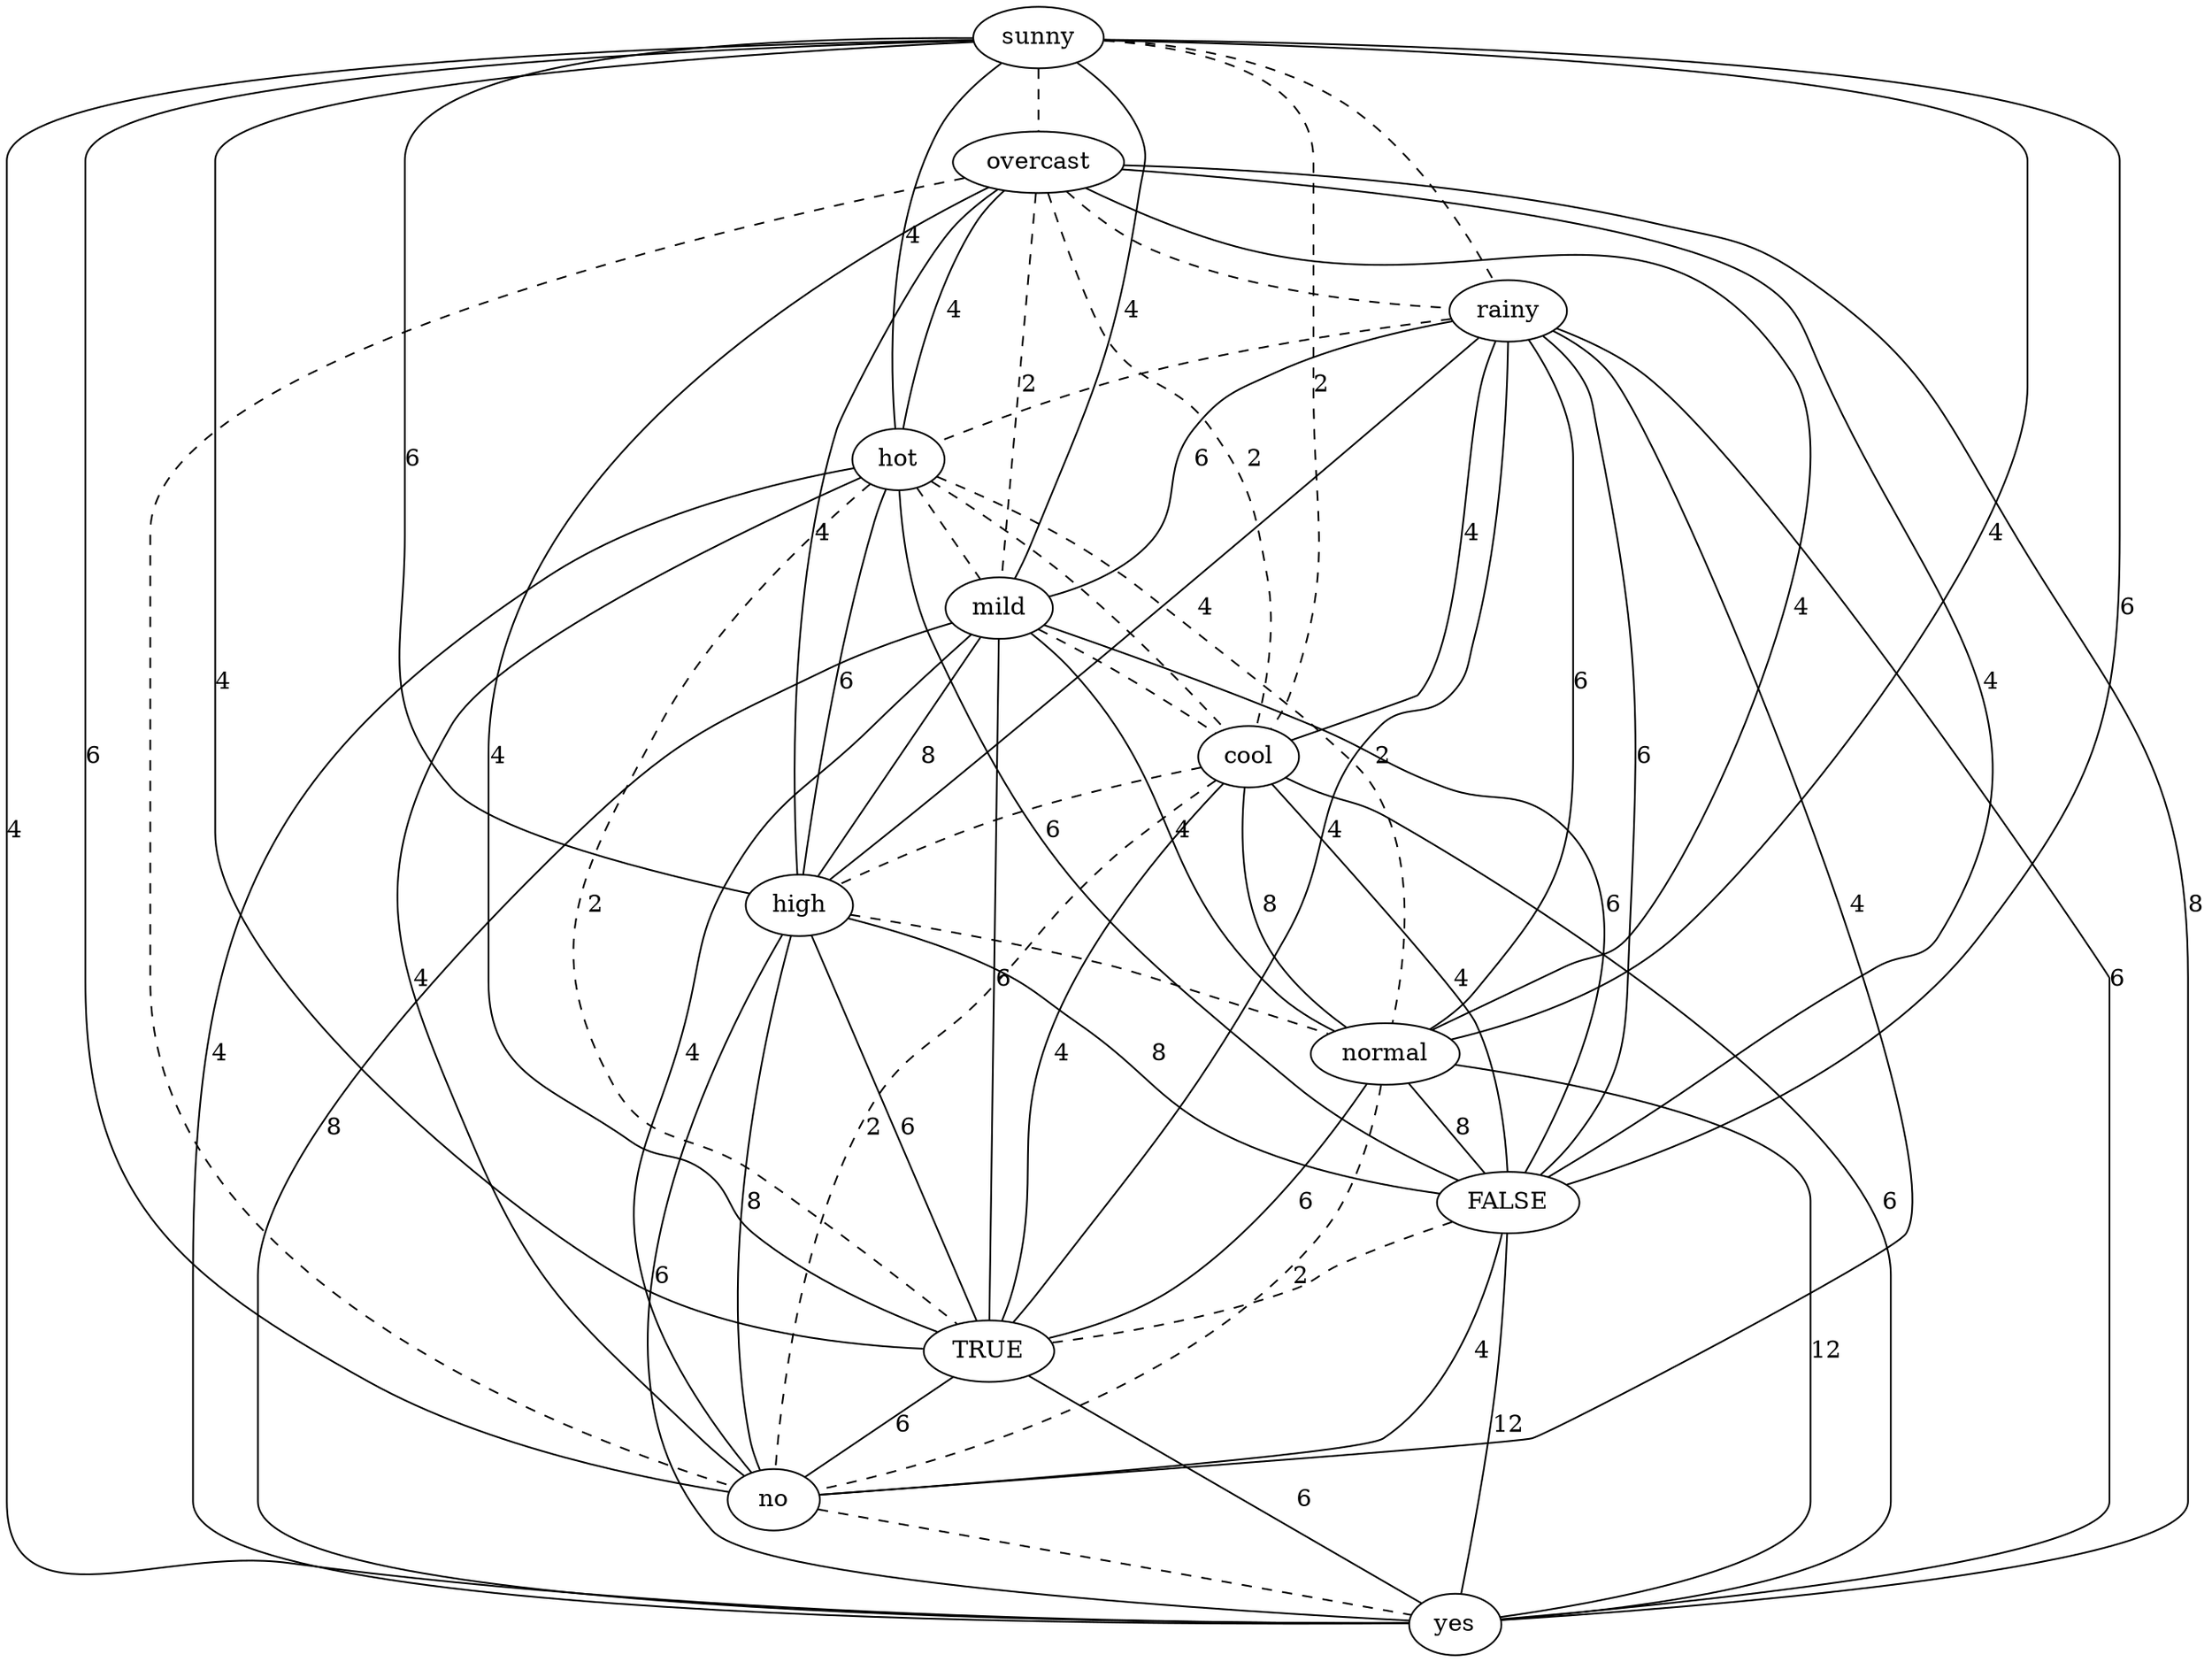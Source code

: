 strict graph "" {
sunny;
overcast;
rainy;
hot;
mild;
cool;
high;
normal;
FALSE;
TRUE;
no;
yes;
sunny -- overcast  [color=black, style=dashed];
sunny -- rainy  [color=black, style=dashed];
sunny -- hot  [color=black, label=4, style=solid];
sunny -- mild  [color=black, label=4, style=solid];
sunny -- cool  [color=black, label=2, style=dashed];
sunny -- high  [color=black, label=6, style=solid];
sunny -- normal  [color=black, label=4, style=solid];
sunny -- FALSE  [color=black, label=6, style=solid];
sunny -- TRUE  [color=black, label=4, style=solid];
sunny -- no  [color=black, label=6, style=solid];
sunny -- yes  [color=black, label=4, style=solid];
overcast -- rainy  [color=black, style=dashed];
overcast -- hot  [color=black, label=4, style=solid];
overcast -- mild  [color=black, label=2, style=dashed];
overcast -- cool  [color=black, label=2, style=dashed];
overcast -- high  [color=black, label=4, style=solid];
overcast -- normal  [color=black, label=4, style=solid];
overcast -- FALSE  [color=black, label=4, style=solid];
overcast -- TRUE  [color=black, label=4, style=solid];
overcast -- no  [color=black, style=dashed];
overcast -- yes  [color=black, label=8, style=solid];
rainy -- hot  [color=black, style=dashed];
rainy -- mild  [color=black, label=6, style=solid];
rainy -- cool  [color=black, label=4, style=solid];
rainy -- high  [color=black, label=4, style=solid];
rainy -- normal  [color=black, label=6, style=solid];
rainy -- FALSE  [color=black, label=6, style=solid];
rainy -- TRUE  [color=black, label=4, style=solid];
rainy -- no  [color=black, label=4, style=solid];
rainy -- yes  [color=black, label=6, style=solid];
hot -- mild  [color=black, style=dashed];
hot -- cool  [color=black, style=dashed];
hot -- high  [color=black, label=6, style=solid];
hot -- normal  [color=black, label=2, style=dashed];
hot -- FALSE  [color=black, label=6, style=solid];
hot -- TRUE  [color=black, label=2, style=dashed];
hot -- no  [color=black, label=4, style=solid];
hot -- yes  [color=black, label=4, style=solid];
mild -- cool  [color=black, style=dashed];
mild -- high  [color=black, label=8, style=solid];
mild -- normal  [color=black, label=4, style=solid];
mild -- FALSE  [color=black, label=6, style=solid];
mild -- TRUE  [color=black, label=6, style=solid];
mild -- no  [color=black, label=4, style=solid];
mild -- yes  [color=black, label=8, style=solid];
cool -- high  [color=black, style=dashed];
cool -- normal  [color=black, label=8, style=solid];
cool -- FALSE  [color=black, label=4, style=solid];
cool -- TRUE  [color=black, label=4, style=solid];
cool -- no  [color=black, label=2, style=dashed];
cool -- yes  [color=black, label=6, style=solid];
high -- normal  [color=black, style=dashed];
high -- FALSE  [color=black, label=8, style=solid];
high -- TRUE  [color=black, label=6, style=solid];
high -- no  [color=black, label=8, style=solid];
high -- yes  [color=black, label=6, style=solid];
normal -- FALSE  [color=black, label=8, style=solid];
normal -- TRUE  [color=black, label=6, style=solid];
normal -- no  [color=black, label=2, style=dashed];
normal -- yes  [color=black, label=12, style=solid];
FALSE -- TRUE  [color=black, style=dashed];
FALSE -- no  [color=black, label=4, style=solid];
FALSE -- yes  [color=black, label=12, style=solid];
TRUE -- no  [color=black, label=6, style=solid];
TRUE -- yes  [color=black, label=6, style=solid];
no -- yes  [color=black, style=dashed];
}
